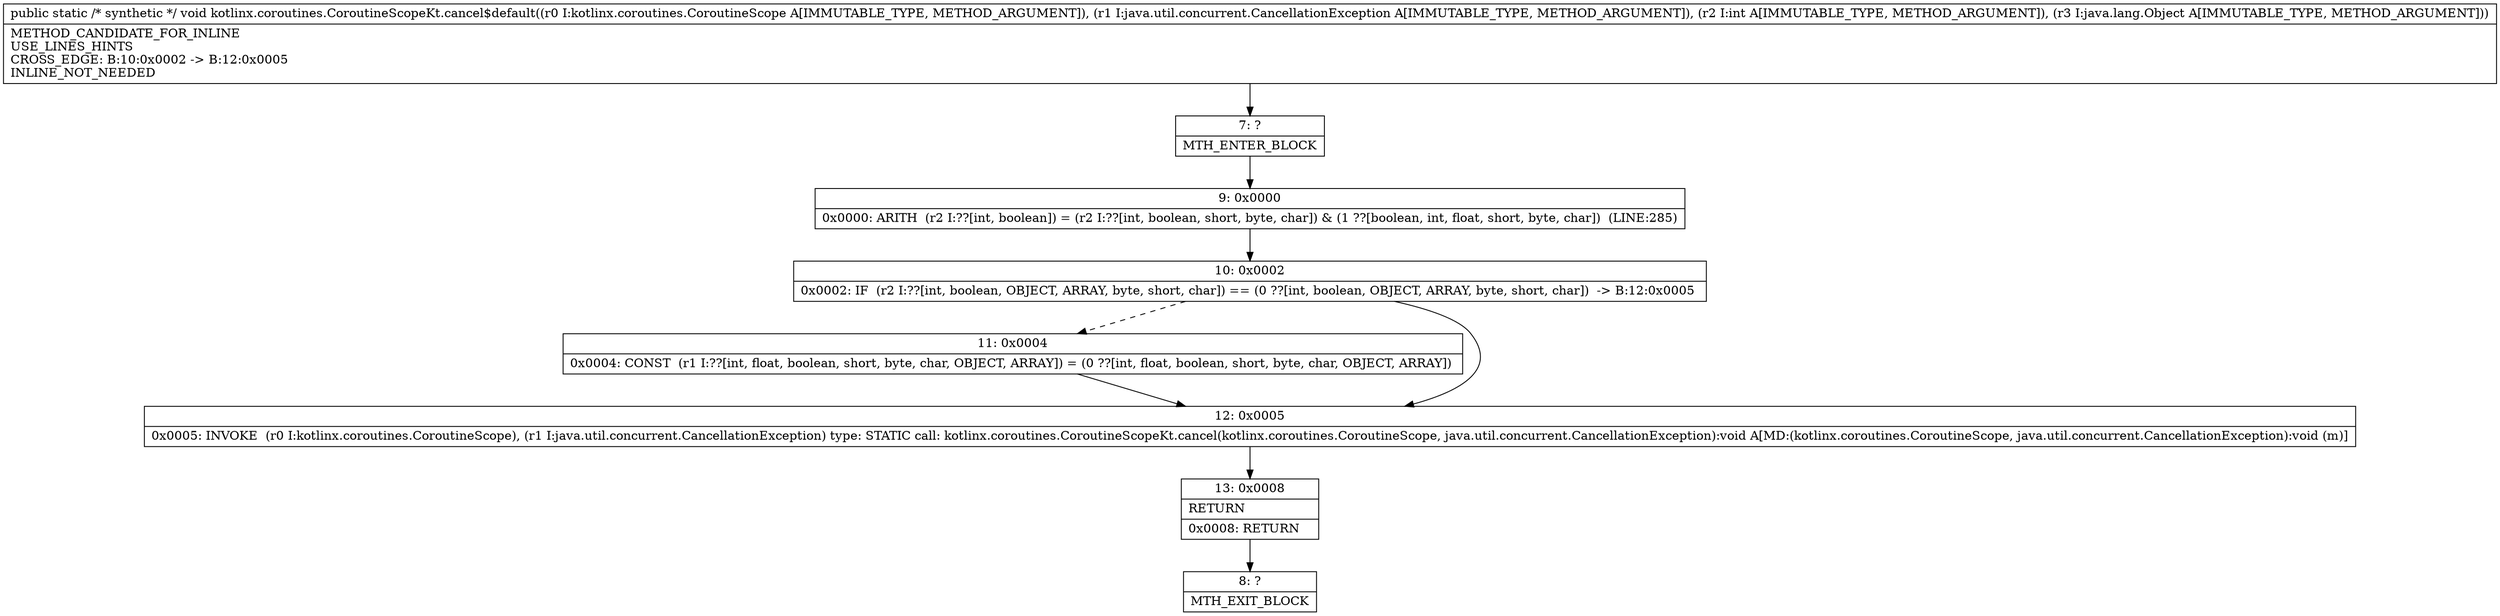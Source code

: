 digraph "CFG forkotlinx.coroutines.CoroutineScopeKt.cancel$default(Lkotlinx\/coroutines\/CoroutineScope;Ljava\/util\/concurrent\/CancellationException;ILjava\/lang\/Object;)V" {
Node_7 [shape=record,label="{7\:\ ?|MTH_ENTER_BLOCK\l}"];
Node_9 [shape=record,label="{9\:\ 0x0000|0x0000: ARITH  (r2 I:??[int, boolean]) = (r2 I:??[int, boolean, short, byte, char]) & (1 ??[boolean, int, float, short, byte, char])  (LINE:285)\l}"];
Node_10 [shape=record,label="{10\:\ 0x0002|0x0002: IF  (r2 I:??[int, boolean, OBJECT, ARRAY, byte, short, char]) == (0 ??[int, boolean, OBJECT, ARRAY, byte, short, char])  \-\> B:12:0x0005 \l}"];
Node_11 [shape=record,label="{11\:\ 0x0004|0x0004: CONST  (r1 I:??[int, float, boolean, short, byte, char, OBJECT, ARRAY]) = (0 ??[int, float, boolean, short, byte, char, OBJECT, ARRAY]) \l}"];
Node_12 [shape=record,label="{12\:\ 0x0005|0x0005: INVOKE  (r0 I:kotlinx.coroutines.CoroutineScope), (r1 I:java.util.concurrent.CancellationException) type: STATIC call: kotlinx.coroutines.CoroutineScopeKt.cancel(kotlinx.coroutines.CoroutineScope, java.util.concurrent.CancellationException):void A[MD:(kotlinx.coroutines.CoroutineScope, java.util.concurrent.CancellationException):void (m)]\l}"];
Node_13 [shape=record,label="{13\:\ 0x0008|RETURN\l|0x0008: RETURN   \l}"];
Node_8 [shape=record,label="{8\:\ ?|MTH_EXIT_BLOCK\l}"];
MethodNode[shape=record,label="{public static \/* synthetic *\/ void kotlinx.coroutines.CoroutineScopeKt.cancel$default((r0 I:kotlinx.coroutines.CoroutineScope A[IMMUTABLE_TYPE, METHOD_ARGUMENT]), (r1 I:java.util.concurrent.CancellationException A[IMMUTABLE_TYPE, METHOD_ARGUMENT]), (r2 I:int A[IMMUTABLE_TYPE, METHOD_ARGUMENT]), (r3 I:java.lang.Object A[IMMUTABLE_TYPE, METHOD_ARGUMENT]))  | METHOD_CANDIDATE_FOR_INLINE\lUSE_LINES_HINTS\lCROSS_EDGE: B:10:0x0002 \-\> B:12:0x0005\lINLINE_NOT_NEEDED\l}"];
MethodNode -> Node_7;Node_7 -> Node_9;
Node_9 -> Node_10;
Node_10 -> Node_11[style=dashed];
Node_10 -> Node_12;
Node_11 -> Node_12;
Node_12 -> Node_13;
Node_13 -> Node_8;
}

